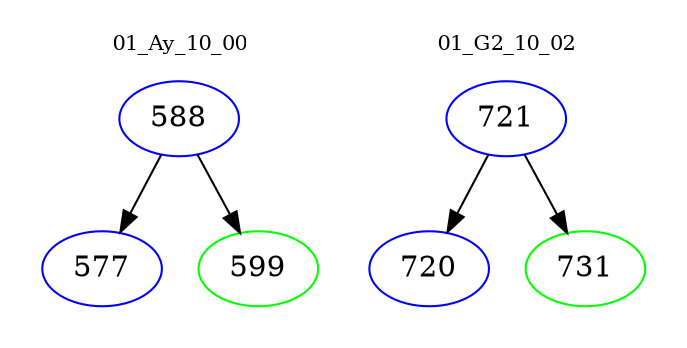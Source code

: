 digraph{
subgraph cluster_0 {
color = white
label = "01_Ay_10_00";
fontsize=10;
T0_588 [label="588", color="blue"]
T0_588 -> T0_577 [color="black"]
T0_577 [label="577", color="blue"]
T0_588 -> T0_599 [color="black"]
T0_599 [label="599", color="green"]
}
subgraph cluster_1 {
color = white
label = "01_G2_10_02";
fontsize=10;
T1_721 [label="721", color="blue"]
T1_721 -> T1_720 [color="black"]
T1_720 [label="720", color="blue"]
T1_721 -> T1_731 [color="black"]
T1_731 [label="731", color="green"]
}
}
